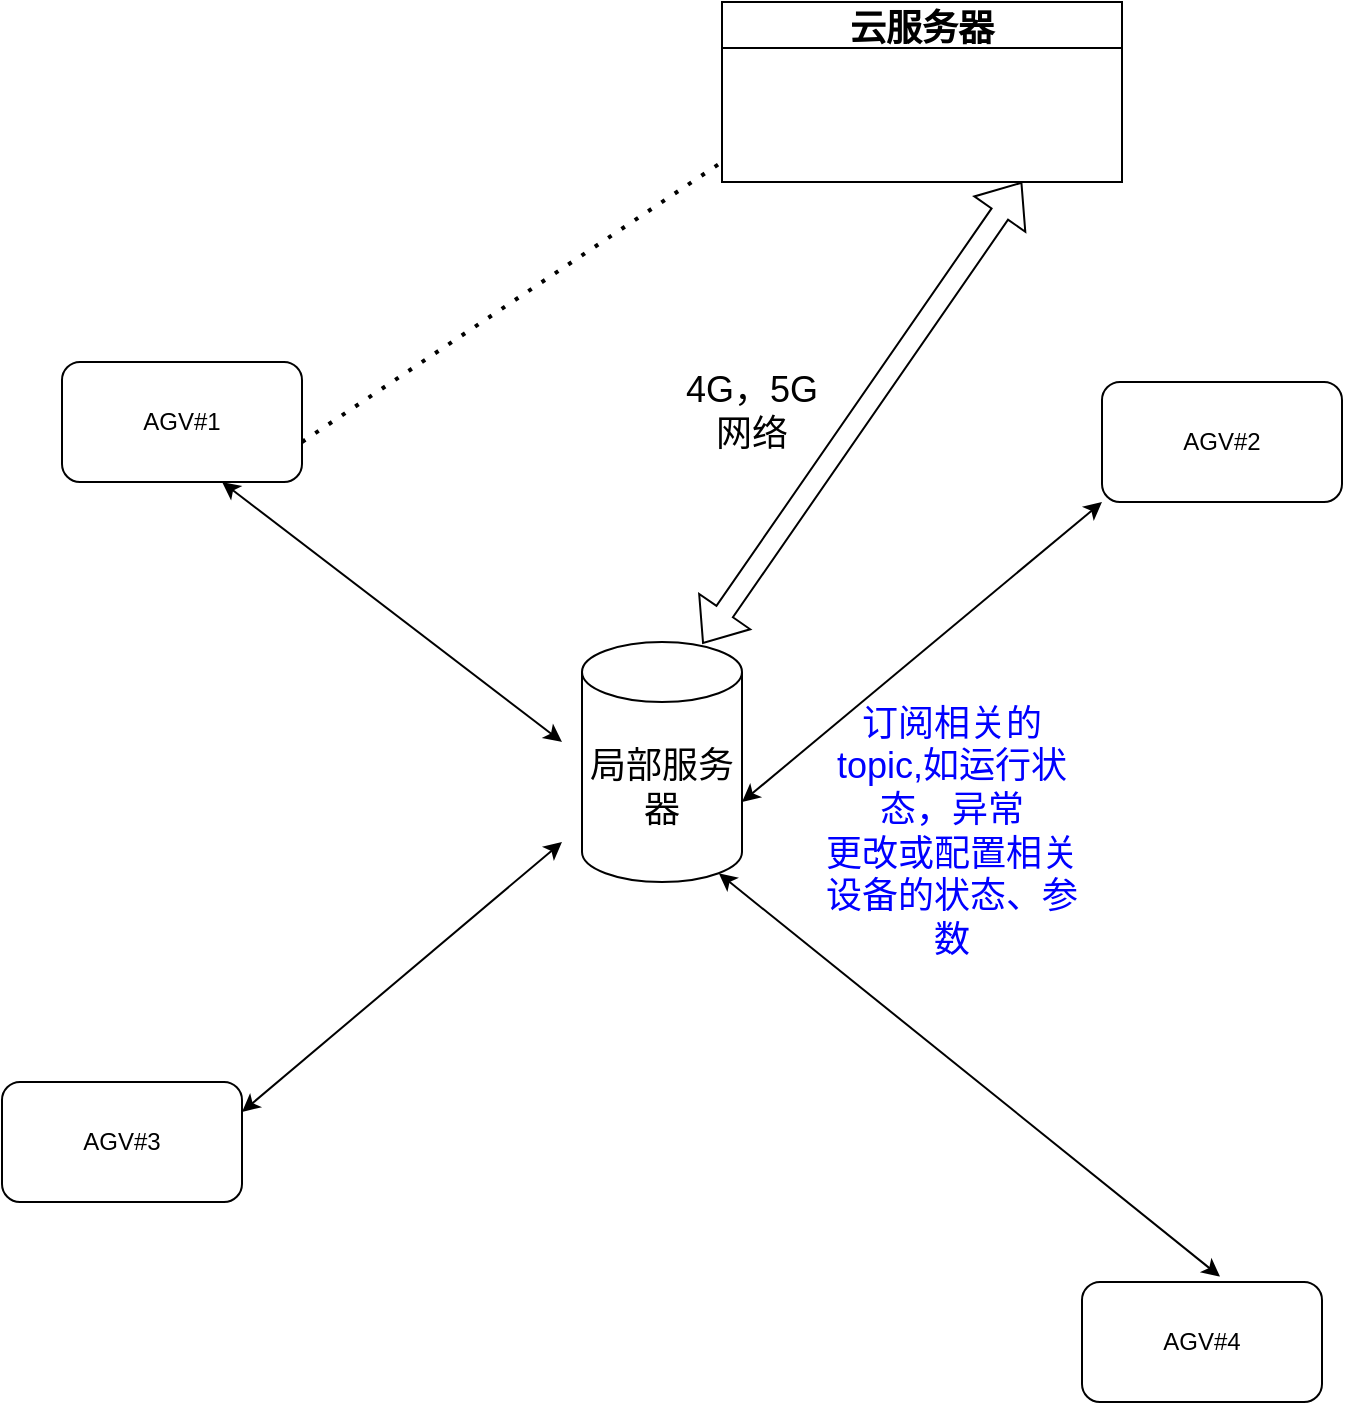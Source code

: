 <mxfile version="19.0.0" type="github">
  <diagram name="Page-1" id="822b0af5-4adb-64df-f703-e8dfc1f81529">
    <mxGraphModel dx="1588" dy="838" grid="1" gridSize="10" guides="1" tooltips="1" connect="1" arrows="1" fold="1" page="1" pageScale="1" pageWidth="1100" pageHeight="850" background="none" math="0" shadow="0">
      <root>
        <mxCell id="0" />
        <mxCell id="1" parent="0" />
        <mxCell id="y2zEPsD19x_RSFJzpaJp-1" value="&lt;font style=&quot;font-size: 18px;&quot;&gt;局部服务器&lt;/font&gt;" style="shape=cylinder3;whiteSpace=wrap;html=1;boundedLbl=1;backgroundOutline=1;size=15;" vertex="1" parent="1">
          <mxGeometry x="540" y="320" width="80" height="120" as="geometry" />
        </mxCell>
        <mxCell id="y2zEPsD19x_RSFJzpaJp-2" value="&lt;span style=&quot;&quot;&gt;AGV#2&lt;/span&gt;" style="rounded=1;whiteSpace=wrap;html=1;" vertex="1" parent="1">
          <mxGeometry x="800" y="190" width="120" height="60" as="geometry" />
        </mxCell>
        <mxCell id="y2zEPsD19x_RSFJzpaJp-3" value="&lt;span style=&quot;&quot;&gt;AGV#4&lt;/span&gt;" style="rounded=1;whiteSpace=wrap;html=1;" vertex="1" parent="1">
          <mxGeometry x="790" y="640" width="120" height="60" as="geometry" />
        </mxCell>
        <mxCell id="y2zEPsD19x_RSFJzpaJp-4" value="AGV#1" style="rounded=1;whiteSpace=wrap;html=1;" vertex="1" parent="1">
          <mxGeometry x="280" y="180" width="120" height="60" as="geometry" />
        </mxCell>
        <mxCell id="y2zEPsD19x_RSFJzpaJp-5" value="&lt;span style=&quot;&quot;&gt;AGV#3&lt;/span&gt;" style="rounded=1;whiteSpace=wrap;html=1;" vertex="1" parent="1">
          <mxGeometry x="250" y="540" width="120" height="60" as="geometry" />
        </mxCell>
        <mxCell id="y2zEPsD19x_RSFJzpaJp-6" value="" style="endArrow=classic;startArrow=classic;html=1;rounded=0;exitX=0.575;exitY=-0.045;exitDx=0;exitDy=0;exitPerimeter=0;entryX=0.855;entryY=1;entryDx=0;entryDy=-4.35;entryPerimeter=0;" edge="1" parent="1" source="y2zEPsD19x_RSFJzpaJp-3" target="y2zEPsD19x_RSFJzpaJp-1">
          <mxGeometry width="50" height="50" relative="1" as="geometry">
            <mxPoint x="1000" y="520" as="sourcePoint" />
            <mxPoint x="1050" y="470" as="targetPoint" />
          </mxGeometry>
        </mxCell>
        <mxCell id="y2zEPsD19x_RSFJzpaJp-7" value="" style="endArrow=classic;startArrow=classic;html=1;rounded=0;entryX=0;entryY=1;entryDx=0;entryDy=0;" edge="1" parent="1" target="y2zEPsD19x_RSFJzpaJp-2">
          <mxGeometry width="50" height="50" relative="1" as="geometry">
            <mxPoint x="620" y="400" as="sourcePoint" />
            <mxPoint x="670" y="350" as="targetPoint" />
          </mxGeometry>
        </mxCell>
        <mxCell id="y2zEPsD19x_RSFJzpaJp-8" value="" style="endArrow=classic;startArrow=classic;html=1;rounded=0;exitX=0.667;exitY=1;exitDx=0;exitDy=0;exitPerimeter=0;" edge="1" parent="1" source="y2zEPsD19x_RSFJzpaJp-4">
          <mxGeometry width="50" height="50" relative="1" as="geometry">
            <mxPoint x="1000" y="520" as="sourcePoint" />
            <mxPoint x="530" y="370" as="targetPoint" />
          </mxGeometry>
        </mxCell>
        <mxCell id="y2zEPsD19x_RSFJzpaJp-9" value="" style="endArrow=classic;startArrow=classic;html=1;rounded=0;exitX=1;exitY=0.25;exitDx=0;exitDy=0;" edge="1" parent="1" source="y2zEPsD19x_RSFJzpaJp-5">
          <mxGeometry width="50" height="50" relative="1" as="geometry">
            <mxPoint x="500" y="460" as="sourcePoint" />
            <mxPoint x="530" y="420" as="targetPoint" />
          </mxGeometry>
        </mxCell>
        <mxCell id="y2zEPsD19x_RSFJzpaJp-10" value="&lt;font color=&quot;#0000ff&quot;&gt;订阅相关的topic,如运行状态，异常&lt;br&gt;更改或配置相关设备的状态、参数&lt;/font&gt;" style="text;html=1;strokeColor=none;fillColor=none;align=center;verticalAlign=middle;whiteSpace=wrap;rounded=0;fontSize=18;" vertex="1" parent="1">
          <mxGeometry x="660" y="360" width="130" height="110" as="geometry" />
        </mxCell>
        <mxCell id="y2zEPsD19x_RSFJzpaJp-15" value="云服务器" style="swimlane;fontSize=18;" vertex="1" parent="1">
          <mxGeometry x="610" width="200" height="90" as="geometry" />
        </mxCell>
        <mxCell id="y2zEPsD19x_RSFJzpaJp-16" value="" style="shape=flexArrow;endArrow=classic;startArrow=classic;html=1;rounded=0;fontSize=18;exitX=0.753;exitY=0.007;exitDx=0;exitDy=0;exitPerimeter=0;" edge="1" parent="1" source="y2zEPsD19x_RSFJzpaJp-1">
          <mxGeometry width="100" height="100" relative="1" as="geometry">
            <mxPoint x="660" y="190" as="sourcePoint" />
            <mxPoint x="760" y="90" as="targetPoint" />
          </mxGeometry>
        </mxCell>
        <mxCell id="y2zEPsD19x_RSFJzpaJp-18" value="" style="endArrow=none;dashed=1;html=1;dashPattern=1 3;strokeWidth=2;rounded=0;fontSize=18;" edge="1" parent="1">
          <mxGeometry width="50" height="50" relative="1" as="geometry">
            <mxPoint x="400" y="220" as="sourcePoint" />
            <mxPoint x="610" y="80" as="targetPoint" />
          </mxGeometry>
        </mxCell>
        <mxCell id="y2zEPsD19x_RSFJzpaJp-19" value="4G，5G网络" style="text;html=1;strokeColor=none;fillColor=none;align=center;verticalAlign=middle;whiteSpace=wrap;rounded=0;fontSize=18;" vertex="1" parent="1">
          <mxGeometry x="590" y="190" width="70" height="29" as="geometry" />
        </mxCell>
      </root>
    </mxGraphModel>
  </diagram>
</mxfile>
